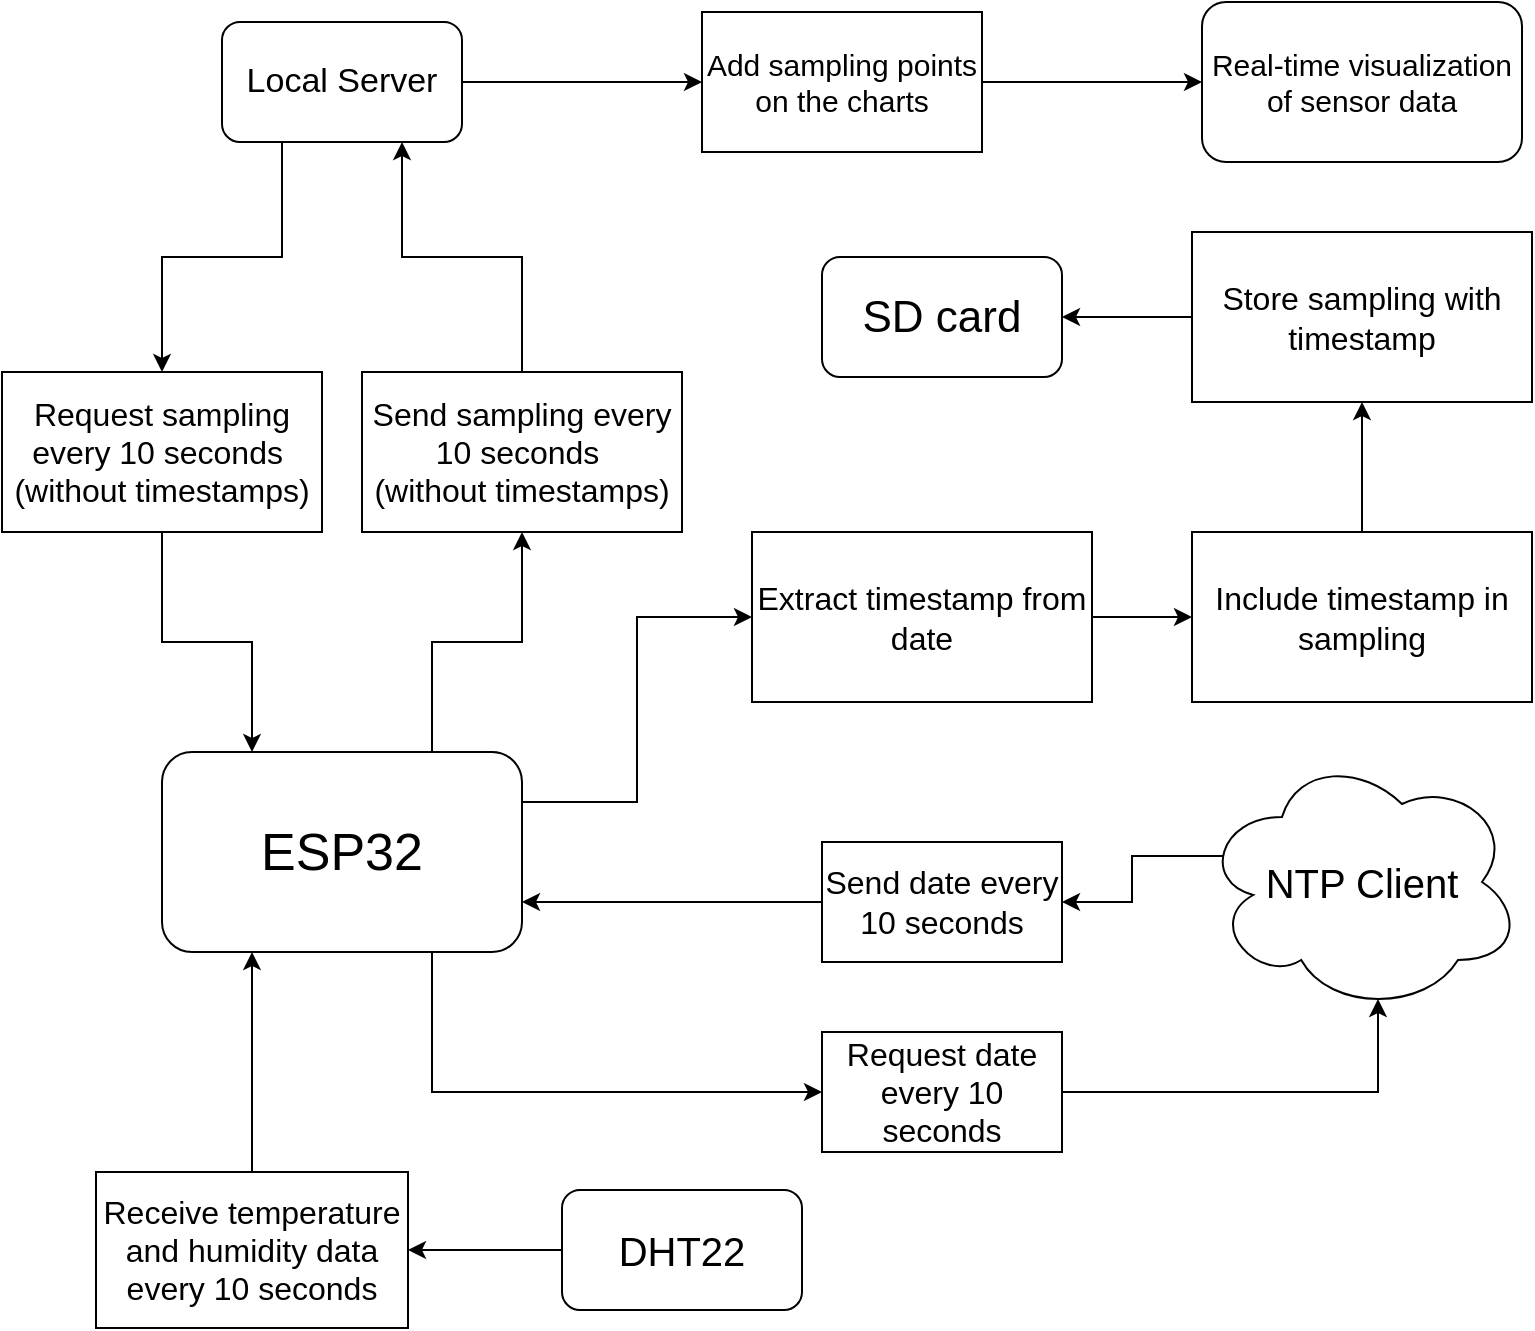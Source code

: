 <mxfile version="14.4.3" type="device"><diagram id="xPvrqJXmLoyENRglTfO9" name="Page-1"><mxGraphModel dx="848" dy="530" grid="0" gridSize="10" guides="1" tooltips="1" connect="1" arrows="1" fold="1" page="1" pageScale="1" pageWidth="827" pageHeight="1169" math="0" shadow="0" extFonts="Permanent Marker^https://fonts.googleapis.com/css?family=Permanent+Marker"><root><mxCell id="0"/><mxCell id="1" parent="0"/><mxCell id="1D1YEUICgoLsP2Fpziva-63" style="edgeStyle=orthogonalEdgeStyle;rounded=0;orthogonalLoop=1;jettySize=auto;html=1;exitX=0.75;exitY=0;exitDx=0;exitDy=0;entryX=0.5;entryY=1;entryDx=0;entryDy=0;" parent="1" source="1D1YEUICgoLsP2Fpziva-14" target="1D1YEUICgoLsP2Fpziva-50" edge="1"><mxGeometry relative="1" as="geometry"/></mxCell><mxCell id="1D1YEUICgoLsP2Fpziva-64" style="edgeStyle=orthogonalEdgeStyle;rounded=0;orthogonalLoop=1;jettySize=auto;html=1;exitX=0.5;exitY=1;exitDx=0;exitDy=0;entryX=0.25;entryY=0;entryDx=0;entryDy=0;" parent="1" source="1D1YEUICgoLsP2Fpziva-51" target="1D1YEUICgoLsP2Fpziva-14" edge="1"><mxGeometry relative="1" as="geometry"/></mxCell><mxCell id="1D1YEUICgoLsP2Fpziva-86" style="edgeStyle=orthogonalEdgeStyle;rounded=0;orthogonalLoop=1;jettySize=auto;html=1;entryX=0.25;entryY=1;entryDx=0;entryDy=0;" parent="1" source="1D1YEUICgoLsP2Fpziva-37" target="1D1YEUICgoLsP2Fpziva-14" edge="1"><mxGeometry relative="1" as="geometry"/></mxCell><mxCell id="1D1YEUICgoLsP2Fpziva-92" style="edgeStyle=orthogonalEdgeStyle;rounded=0;orthogonalLoop=1;jettySize=auto;html=1;exitX=1;exitY=0.25;exitDx=0;exitDy=0;entryX=0;entryY=0.5;entryDx=0;entryDy=0;" parent="1" source="1D1YEUICgoLsP2Fpziva-14" target="1D1YEUICgoLsP2Fpziva-87" edge="1"><mxGeometry relative="1" as="geometry"/></mxCell><mxCell id="1D1YEUICgoLsP2Fpziva-93" style="edgeStyle=orthogonalEdgeStyle;rounded=0;orthogonalLoop=1;jettySize=auto;html=1;exitX=0.75;exitY=1;exitDx=0;exitDy=0;entryX=0;entryY=0.5;entryDx=0;entryDy=0;" parent="1" source="1D1YEUICgoLsP2Fpziva-14" target="1D1YEUICgoLsP2Fpziva-72" edge="1"><mxGeometry relative="1" as="geometry"/></mxCell><mxCell id="1D1YEUICgoLsP2Fpziva-14" value="&lt;font style=&quot;font-size: 26px&quot;&gt;ESP32&lt;/font&gt;" style="rounded=1;whiteSpace=wrap;html=1;" parent="1" vertex="1"><mxGeometry x="110" y="480" width="180" height="100" as="geometry"/></mxCell><mxCell id="1D1YEUICgoLsP2Fpziva-85" style="edgeStyle=orthogonalEdgeStyle;rounded=0;orthogonalLoop=1;jettySize=auto;html=1;exitX=0.07;exitY=0.4;exitDx=0;exitDy=0;exitPerimeter=0;" parent="1" source="1D1YEUICgoLsP2Fpziva-15" target="1D1YEUICgoLsP2Fpziva-70" edge="1"><mxGeometry relative="1" as="geometry"/></mxCell><mxCell id="1D1YEUICgoLsP2Fpziva-15" value="&lt;div&gt;&lt;font style=&quot;font-size: 20px&quot;&gt;NTP Client&lt;/font&gt;&lt;/div&gt;" style="ellipse;shape=cloud;whiteSpace=wrap;html=1;align=center;" parent="1" vertex="1"><mxGeometry x="630" y="480" width="160" height="130" as="geometry"/></mxCell><mxCell id="1D1YEUICgoLsP2Fpziva-69" style="edgeStyle=orthogonalEdgeStyle;rounded=0;orthogonalLoop=1;jettySize=auto;html=1;" parent="1" source="1D1YEUICgoLsP2Fpziva-27" target="1D1YEUICgoLsP2Fpziva-37" edge="1"><mxGeometry relative="1" as="geometry"/></mxCell><mxCell id="1D1YEUICgoLsP2Fpziva-27" value="&lt;font style=&quot;font-size: 20px&quot;&gt;DHT22&lt;/font&gt;" style="rounded=1;whiteSpace=wrap;html=1;" parent="1" vertex="1"><mxGeometry x="310" y="699" width="120" height="60" as="geometry"/></mxCell><mxCell id="1D1YEUICgoLsP2Fpziva-48" style="edgeStyle=orthogonalEdgeStyle;rounded=0;orthogonalLoop=1;jettySize=auto;html=1;" parent="1" source="1D1YEUICgoLsP2Fpziva-28" target="1D1YEUICgoLsP2Fpziva-36" edge="1"><mxGeometry relative="1" as="geometry"/></mxCell><mxCell id="1D1YEUICgoLsP2Fpziva-28" value="&lt;font style=&quot;font-size: 17px&quot;&gt;Local Server&lt;/font&gt;" style="rounded=1;whiteSpace=wrap;html=1;" parent="1" vertex="1"><mxGeometry x="140" y="115" width="120" height="60" as="geometry"/></mxCell><mxCell id="ibe0JX7IPCgg0gVbJwRG-4" style="edgeStyle=orthogonalEdgeStyle;rounded=0;orthogonalLoop=1;jettySize=auto;html=1;entryX=0.5;entryY=1;entryDx=0;entryDy=0;" parent="1" source="1D1YEUICgoLsP2Fpziva-33" target="ibe0JX7IPCgg0gVbJwRG-1" edge="1"><mxGeometry relative="1" as="geometry"/></mxCell><mxCell id="1D1YEUICgoLsP2Fpziva-33" value="&lt;font style=&quot;font-size: 16px&quot;&gt;Include timestamp in sampling&lt;/font&gt;" style="rounded=0;whiteSpace=wrap;html=1;" parent="1" vertex="1"><mxGeometry x="625" y="370" width="170" height="85" as="geometry"/></mxCell><mxCell id="1D1YEUICgoLsP2Fpziva-47" style="edgeStyle=orthogonalEdgeStyle;rounded=0;orthogonalLoop=1;jettySize=auto;html=1;exitX=1;exitY=0.5;exitDx=0;exitDy=0;entryX=0;entryY=0.5;entryDx=0;entryDy=0;" parent="1" source="1D1YEUICgoLsP2Fpziva-36" target="1D1YEUICgoLsP2Fpziva-38" edge="1"><mxGeometry relative="1" as="geometry"/></mxCell><mxCell id="1D1YEUICgoLsP2Fpziva-36" value="&lt;font style=&quot;font-size: 15px&quot;&gt;Add sampling points on the charts&lt;/font&gt;" style="rounded=0;whiteSpace=wrap;html=1;" parent="1" vertex="1"><mxGeometry x="380" y="110" width="140" height="70" as="geometry"/></mxCell><mxCell id="1D1YEUICgoLsP2Fpziva-37" value="&lt;font style=&quot;font-size: 16px&quot;&gt;Receive temperature and humidity data every 10 seconds&lt;/font&gt;" style="rounded=0;whiteSpace=wrap;html=1;" parent="1" vertex="1"><mxGeometry x="77" y="690" width="156" height="78" as="geometry"/></mxCell><mxCell id="1D1YEUICgoLsP2Fpziva-38" value="&lt;font style=&quot;font-size: 15px&quot;&gt;Real-time visualization of sensor data&lt;/font&gt;" style="rounded=1;whiteSpace=wrap;html=1;" parent="1" vertex="1"><mxGeometry x="630" y="105" width="160" height="80" as="geometry"/></mxCell><mxCell id="ibe0JX7IPCgg0gVbJwRG-3" style="edgeStyle=orthogonalEdgeStyle;rounded=0;orthogonalLoop=1;jettySize=auto;html=1;exitX=0;exitY=0.5;exitDx=0;exitDy=0;" parent="1" source="ibe0JX7IPCgg0gVbJwRG-1" target="1D1YEUICgoLsP2Fpziva-45" edge="1"><mxGeometry relative="1" as="geometry"/></mxCell><mxCell id="1D1YEUICgoLsP2Fpziva-45" value="&lt;font style=&quot;font-size: 22px&quot;&gt;SD card&lt;br&gt;&lt;/font&gt;" style="rounded=1;whiteSpace=wrap;html=1;" parent="1" vertex="1"><mxGeometry x="440" y="232.5" width="120" height="60" as="geometry"/></mxCell><mxCell id="1D1YEUICgoLsP2Fpziva-66" style="edgeStyle=orthogonalEdgeStyle;rounded=0;orthogonalLoop=1;jettySize=auto;html=1;entryX=0.75;entryY=1;entryDx=0;entryDy=0;" parent="1" source="1D1YEUICgoLsP2Fpziva-50" target="1D1YEUICgoLsP2Fpziva-28" edge="1"><mxGeometry relative="1" as="geometry"/></mxCell><mxCell id="1D1YEUICgoLsP2Fpziva-50" value="&lt;span style=&quot;font-size: 16px&quot;&gt;Send sampling every 10 seconds&lt;/span&gt;&lt;span style=&quot;font-size: 16px&quot;&gt;&amp;nbsp;&lt;/span&gt;&lt;br style=&quot;font-size: 16px&quot;&gt;&lt;span style=&quot;font-size: 16px&quot;&gt;(without timestamps)&lt;/span&gt;" style="rounded=0;whiteSpace=wrap;html=1;" parent="1" vertex="1"><mxGeometry x="210" y="290" width="160" height="80" as="geometry"/></mxCell><mxCell id="1D1YEUICgoLsP2Fpziva-65" style="edgeStyle=orthogonalEdgeStyle;rounded=0;orthogonalLoop=1;jettySize=auto;html=1;exitX=0.25;exitY=1;exitDx=0;exitDy=0;" parent="1" source="1D1YEUICgoLsP2Fpziva-28" target="1D1YEUICgoLsP2Fpziva-51" edge="1"><mxGeometry relative="1" as="geometry"/></mxCell><mxCell id="1D1YEUICgoLsP2Fpziva-51" value="&lt;span&gt;&lt;font style=&quot;font-size: 16px&quot;&gt;Request sampling every 10 seconds&amp;nbsp;&lt;br&gt;(without timestamps)&lt;/font&gt;&lt;/span&gt;" style="rounded=0;whiteSpace=wrap;html=1;" parent="1" vertex="1"><mxGeometry x="30" y="290" width="160" height="80" as="geometry"/></mxCell><mxCell id="1D1YEUICgoLsP2Fpziva-73" style="edgeStyle=orthogonalEdgeStyle;rounded=0;orthogonalLoop=1;jettySize=auto;html=1;entryX=1;entryY=0.75;entryDx=0;entryDy=0;" parent="1" source="1D1YEUICgoLsP2Fpziva-70" target="1D1YEUICgoLsP2Fpziva-14" edge="1"><mxGeometry relative="1" as="geometry"/></mxCell><mxCell id="1D1YEUICgoLsP2Fpziva-70" value="&lt;span style=&quot;font-size: 16px&quot;&gt;Send date every 10 seconds&lt;/span&gt;" style="rounded=0;whiteSpace=wrap;html=1;" parent="1" vertex="1"><mxGeometry x="440" y="525" width="120" height="60" as="geometry"/></mxCell><mxCell id="1D1YEUICgoLsP2Fpziva-80" style="edgeStyle=orthogonalEdgeStyle;rounded=0;orthogonalLoop=1;jettySize=auto;html=1;entryX=0.55;entryY=0.95;entryDx=0;entryDy=0;entryPerimeter=0;" parent="1" source="1D1YEUICgoLsP2Fpziva-72" target="1D1YEUICgoLsP2Fpziva-15" edge="1"><mxGeometry relative="1" as="geometry"/></mxCell><mxCell id="1D1YEUICgoLsP2Fpziva-72" value="&lt;font style=&quot;font-size: 16px&quot;&gt;Request date every 10 seconds&lt;/font&gt;" style="rounded=0;whiteSpace=wrap;html=1;" parent="1" vertex="1"><mxGeometry x="440" y="620" width="120" height="60" as="geometry"/></mxCell><mxCell id="1D1YEUICgoLsP2Fpziva-88" style="edgeStyle=orthogonalEdgeStyle;rounded=0;orthogonalLoop=1;jettySize=auto;html=1;entryX=0;entryY=0.5;entryDx=0;entryDy=0;" parent="1" source="1D1YEUICgoLsP2Fpziva-87" target="1D1YEUICgoLsP2Fpziva-33" edge="1"><mxGeometry relative="1" as="geometry"/></mxCell><mxCell id="1D1YEUICgoLsP2Fpziva-87" value="&lt;font style=&quot;font-size: 16px&quot;&gt;Extract timestamp from date&lt;/font&gt;" style="rounded=0;whiteSpace=wrap;html=1;" parent="1" vertex="1"><mxGeometry x="405" y="370" width="170" height="85" as="geometry"/></mxCell><mxCell id="ibe0JX7IPCgg0gVbJwRG-1" value="&lt;font style=&quot;font-size: 16px&quot;&gt;Store sampling with timestamp&lt;/font&gt;" style="rounded=0;whiteSpace=wrap;html=1;" parent="1" vertex="1"><mxGeometry x="625" y="220" width="170" height="85" as="geometry"/></mxCell></root></mxGraphModel></diagram></mxfile>